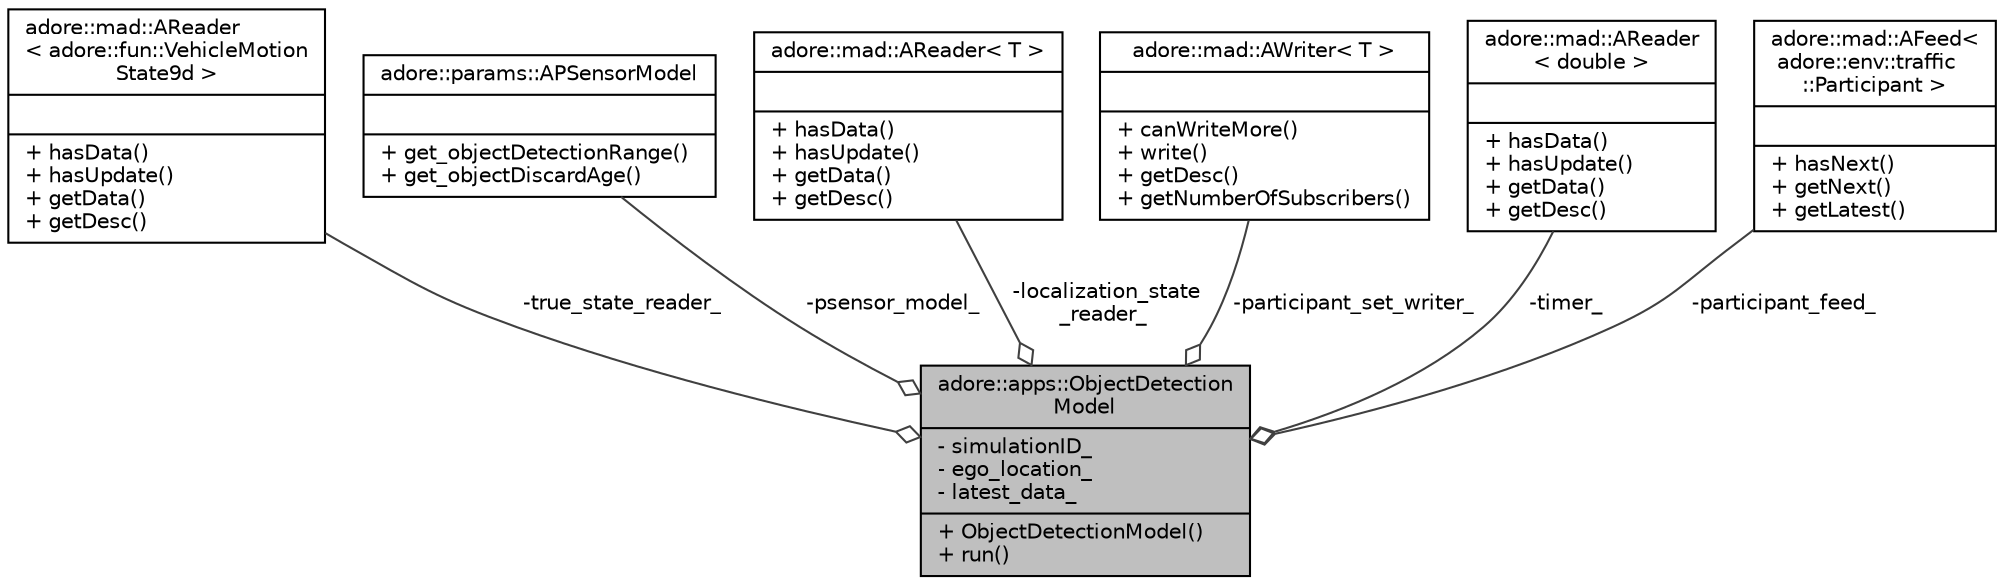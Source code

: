 digraph "adore::apps::ObjectDetectionModel"
{
 // LATEX_PDF_SIZE
  edge [fontname="Helvetica",fontsize="10",labelfontname="Helvetica",labelfontsize="10"];
  node [fontname="Helvetica",fontsize="10",shape=record];
  Node1 [label="{adore::apps::ObjectDetection\lModel\n|- simulationID_\l- ego_location_\l- latest_data_\l|+ ObjectDetectionModel()\l+ run()\l}",height=0.2,width=0.4,color="black", fillcolor="grey75", style="filled", fontcolor="black",tooltip=" "];
  Node2 -> Node1 [color="grey25",fontsize="10",style="solid",label=" -true_state_reader_" ,arrowhead="odiamond",fontname="Helvetica"];
  Node2 [label="{adore::mad::AReader\l\< adore::fun::VehicleMotion\lState9d \>\n||+ hasData()\l+ hasUpdate()\l+ getData()\l+ getDesc()\l}",height=0.2,width=0.4,color="black", fillcolor="white", style="filled",URL="$classadore_1_1mad_1_1AReader.html",tooltip=" "];
  Node3 -> Node1 [color="grey25",fontsize="10",style="solid",label=" -psensor_model_" ,arrowhead="odiamond",fontname="Helvetica"];
  Node3 [label="{adore::params::APSensorModel\n||+ get_objectDetectionRange()\l+ get_objectDiscardAge()\l}",height=0.2,width=0.4,color="black", fillcolor="white", style="filled",URL="$classadore_1_1params_1_1APSensorModel.html",tooltip="abstract class for vehicle sensor model parameters"];
  Node4 -> Node1 [color="grey25",fontsize="10",style="solid",label=" -localization_state\l_reader_" ,arrowhead="odiamond",fontname="Helvetica"];
  Node4 [label="{adore::mad::AReader\< T \>\n||+ hasData()\l+ hasUpdate()\l+ getData()\l+ getDesc()\l}",height=0.2,width=0.4,color="black", fillcolor="white", style="filled",URL="$classadore_1_1mad_1_1AReader.html",tooltip=" "];
  Node5 -> Node1 [color="grey25",fontsize="10",style="solid",label=" -participant_set_writer_" ,arrowhead="odiamond",fontname="Helvetica"];
  Node5 [label="{adore::mad::AWriter\< T \>\n||+ canWriteMore()\l+ write()\l+ getDesc()\l+ getNumberOfSubscribers()\l}",height=0.2,width=0.4,color="black", fillcolor="white", style="filled",URL="$classadore_1_1mad_1_1AWriter.html",tooltip=" "];
  Node6 -> Node1 [color="grey25",fontsize="10",style="solid",label=" -timer_" ,arrowhead="odiamond",fontname="Helvetica"];
  Node6 [label="{adore::mad::AReader\l\< double \>\n||+ hasData()\l+ hasUpdate()\l+ getData()\l+ getDesc()\l}",height=0.2,width=0.4,color="black", fillcolor="white", style="filled",URL="$classadore_1_1mad_1_1AReader.html",tooltip=" "];
  Node7 -> Node1 [color="grey25",fontsize="10",style="solid",label=" -participant_feed_" ,arrowhead="odiamond",fontname="Helvetica"];
  Node7 [label="{adore::mad::AFeed\<\l adore::env::traffic\l::Participant \>\n||+ hasNext()\l+ getNext()\l+ getLatest()\l}",height=0.2,width=0.4,color="black", fillcolor="white", style="filled",URL="$classadore_1_1mad_1_1AFeed.html",tooltip=" "];
}
